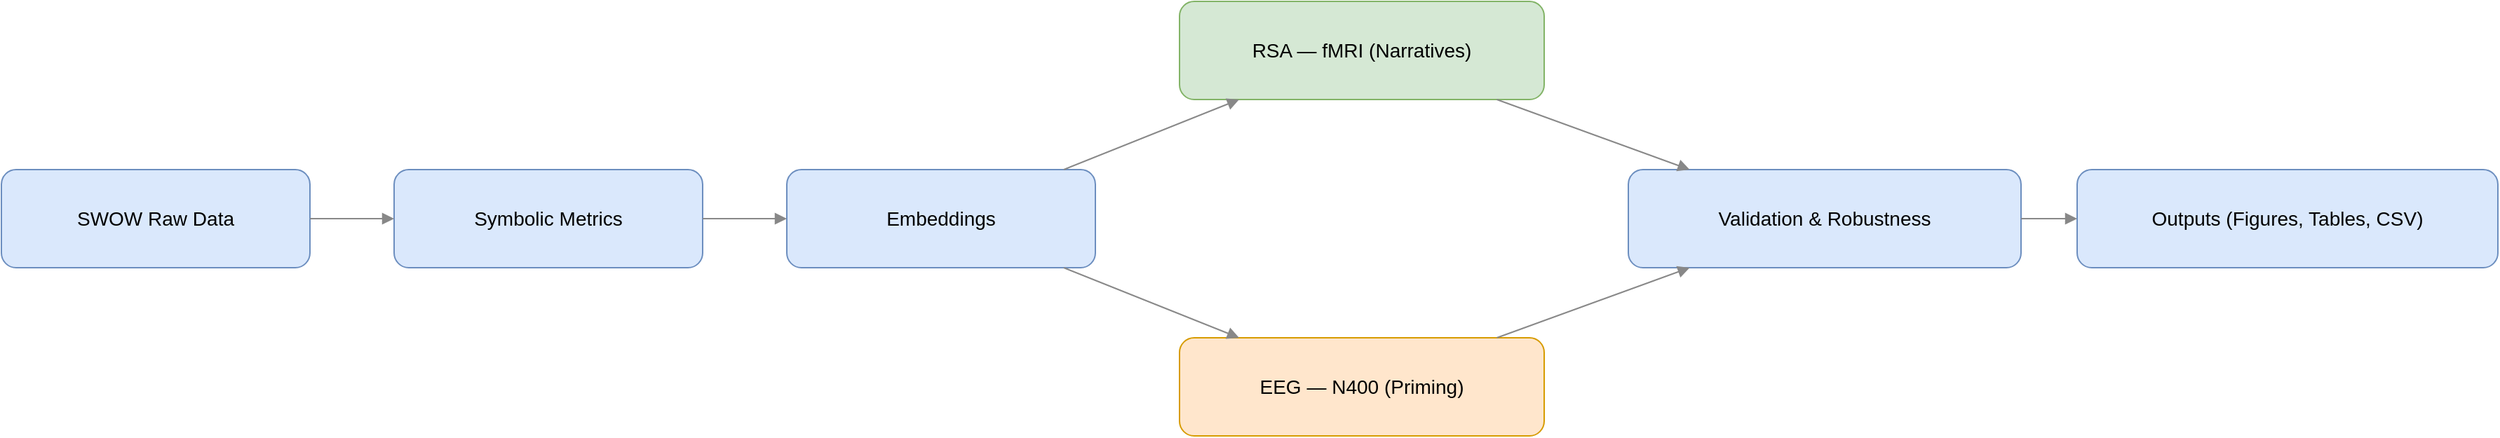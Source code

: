 <mxfile version="22.0.4" type="device">
  <diagram id="symbolic-manifold-pipeline-branch" name="Pipeline (Branched)">
    <mxGraphModel dx="1280" dy="720" grid="1" gridSize="10" guides="1" tooltips="1" connect="1" arrows="1" fold="1" page="1" pageScale="1" pageWidth="2200" pageHeight="1000" math="0" shadow="0">
      <root>
        <mxCell id="0"/>
        <mxCell id="1" parent="0"/>

        <!-- Linear left side -->
        <mxCell id="n1" value="SWOW Raw Data" style="rounded=1;whiteSpace=wrap;html=1;fillColor=#dae8fc;strokeColor=#6c8ebf;fontSize=14;" vertex="1" parent="1">
          <mxGeometry x="80" y="380" width="220" height="70" as="geometry"/>
        </mxCell>
        <mxCell id="n2" value="Symbolic Metrics" style="rounded=1;whiteSpace=wrap;html=1;fillColor=#dae8fc;strokeColor=#6c8ebf;fontSize=14;" vertex="1" parent="1">
          <mxGeometry x="360" y="380" width="220" height="70" as="geometry"/>
        </mxCell>
        <mxCell id="n3" value="Embeddings" style="rounded=1;whiteSpace=wrap;html=1;fillColor=#dae8fc;strokeColor=#6c8ebf;fontSize=14;" vertex="1" parent="1">
          <mxGeometry x="640" y="380" width="220" height="70" as="geometry"/>
        </mxCell>

        <!-- Branches -->
        <mxCell id="n4a" value="RSA — fMRI (Narratives)" style="rounded=1;whiteSpace=wrap;html=1;fillColor=#d5e8d4;strokeColor=#82b366;fontSize=14;" vertex="1" parent="1">
          <mxGeometry x="920" y="260" width="260" height="70" as="geometry"/>
        </mxCell>
        <mxCell id="n4b" value="EEG — N400 (Priming)" style="rounded=1;whiteSpace=wrap;html=1;fillColor=#ffe6cc;strokeColor=#d79b00;fontSize=14;" vertex="1" parent="1">
          <mxGeometry x="920" y="500" width="260" height="70" as="geometry"/>
        </mxCell>

        <!-- Convergence -->
        <mxCell id="n5" value="Validation &amp; Robustness" style="rounded=1;whiteSpace=wrap;html=1;fillColor=#dae8fc;strokeColor=#6c8ebf;fontSize=14;" vertex="1" parent="1">
          <mxGeometry x="1240" y="380" width="280" height="70" as="geometry"/>
        </mxCell>
        <mxCell id="n6" value="Outputs (Figures, Tables, CSV)" style="rounded=1;whiteSpace=wrap;html=1;fillColor=#dae8fc;strokeColor=#6c8ebf;fontSize=14;" vertex="1" parent="1">
          <mxGeometry x="1560" y="380" width="300" height="70" as="geometry"/>
        </mxCell>

        <!-- Edges -->
        <mxCell id="e12" edge="1" parent="1" source="n1" target="n2" style="endArrow=block;rounded=1;strokeColor=#888;">
          <mxGeometry relative="1" as="geometry"/>
        </mxCell>
        <mxCell id="e23" edge="1" parent="1" source="n2" target="n3" style="endArrow=block;rounded=1;strokeColor=#888;">
          <mxGeometry relative="1" as="geometry"/>
        </mxCell>

        <!-- Split from Embeddings to two branches -->
        <mxCell id="e3a" edge="1" parent="1" source="n3" target="n4a" style="endArrow=block;rounded=1;strokeColor=#888;">
          <mxGeometry relative="1" as="geometry"/>
        </mxCell>
        <mxCell id="e3b" edge="1" parent="1" source="n3" target="n4b" style="endArrow=block;rounded=1;strokeColor=#888;">
          <mxGeometry relative="1" as="geometry"/>
        </mxCell>

        <!-- Merge to Validation -->
        <mxCell id="ea5" edge="1" parent="1" source="n4a" target="n5" style="endArrow=block;rounded=1;strokeColor=#888;">
          <mxGeometry relative="1" as="geometry"/>
        </mxCell>
        <mxCell id="eb5" edge="1" parent="1" source="n4b" target="n5" style="endArrow=block;rounded=1;strokeColor=#888;">
          <mxGeometry relative="1" as="geometry"/>
        </mxCell>

        <mxCell id="e56" edge="1" parent="1" source="n5" target="n6" style="endArrow=block;rounded=1;strokeColor=#888;">
          <mxGeometry relative="1" as="geometry"/>
        </mxCell>

      </root>
    </mxGraphModel>
  </diagram>
</mxfile>
